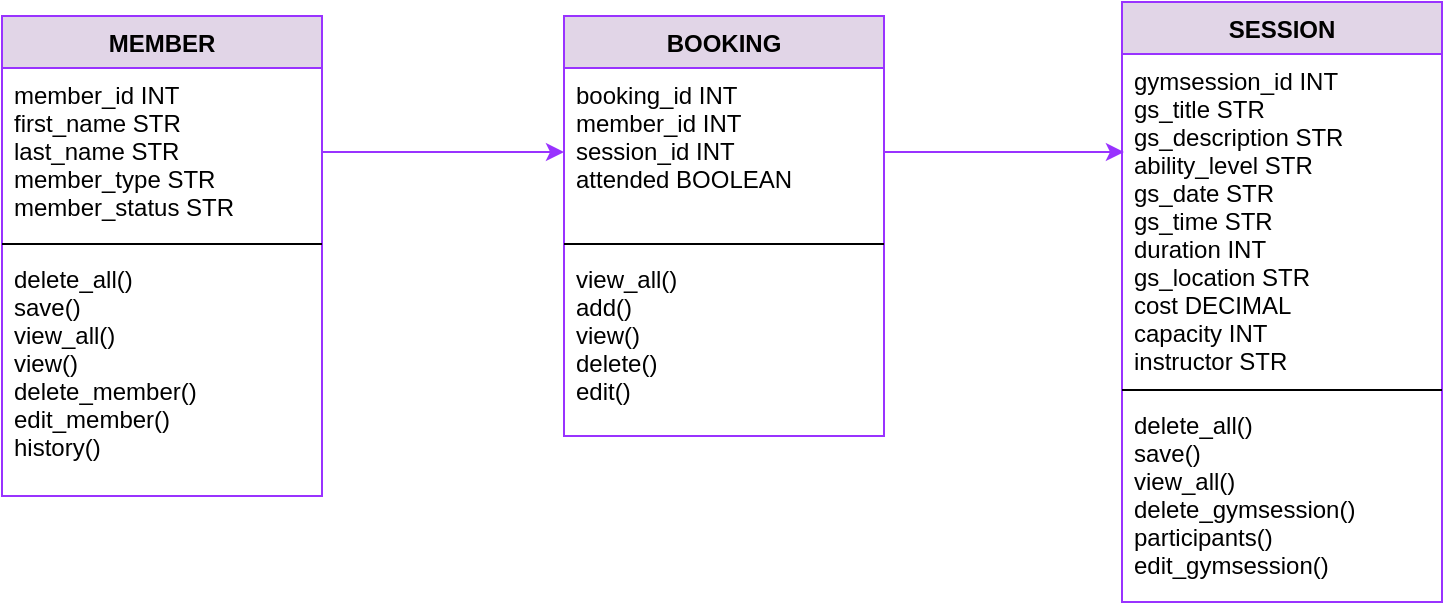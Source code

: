 <mxfile version="14.5.6" type="device"><diagram id="fPTG1AizfmxHgHSCyzeI" name="Page-1"><mxGraphModel dx="1026" dy="514" grid="1" gridSize="10" guides="1" tooltips="1" connect="1" arrows="1" fold="1" page="1" pageScale="1" pageWidth="827" pageHeight="1169" math="0" shadow="0"><root><mxCell id="0"/><mxCell id="1" parent="0"/><mxCell id="mBYLkwpks0d8XWAlaIQU-1" value="MEMBER" style="swimlane;fontStyle=1;align=center;verticalAlign=top;childLayout=stackLayout;horizontal=1;startSize=26;horizontalStack=0;resizeParent=1;resizeParentMax=0;resizeLast=0;collapsible=1;marginBottom=0;fillColor=#e1d5e7;strokeColor=#9933FF;" parent="1" vertex="1"><mxGeometry x="40" y="60" width="160" height="240" as="geometry"/></mxCell><mxCell id="mBYLkwpks0d8XWAlaIQU-2" value="member_id INT&#10;first_name STR&#10;last_name STR&#10;member_type STR&#10;member_status STR" style="text;strokeColor=none;fillColor=none;align=left;verticalAlign=top;spacingLeft=4;spacingRight=4;overflow=hidden;rotatable=0;points=[[0,0.5],[1,0.5]];portConstraint=eastwest;" parent="mBYLkwpks0d8XWAlaIQU-1" vertex="1"><mxGeometry y="26" width="160" height="84" as="geometry"/></mxCell><mxCell id="mBYLkwpks0d8XWAlaIQU-3" value="" style="line;strokeWidth=1;fillColor=none;align=left;verticalAlign=middle;spacingTop=-1;spacingLeft=3;spacingRight=3;rotatable=0;labelPosition=right;points=[];portConstraint=eastwest;" parent="mBYLkwpks0d8XWAlaIQU-1" vertex="1"><mxGeometry y="110" width="160" height="8" as="geometry"/></mxCell><mxCell id="mBYLkwpks0d8XWAlaIQU-4" value="delete_all()&#10;save()&#10;view_all()&#10;view()&#10;delete_member()&#10;edit_member()&#10;history()" style="text;strokeColor=none;fillColor=none;align=left;verticalAlign=top;spacingLeft=4;spacingRight=4;overflow=hidden;rotatable=0;points=[[0,0.5],[1,0.5]];portConstraint=eastwest;" parent="mBYLkwpks0d8XWAlaIQU-1" vertex="1"><mxGeometry y="118" width="160" height="122" as="geometry"/></mxCell><mxCell id="mBYLkwpks0d8XWAlaIQU-5" value="BOOKING" style="swimlane;fontStyle=1;align=center;verticalAlign=top;childLayout=stackLayout;horizontal=1;startSize=26;horizontalStack=0;resizeParent=1;resizeParentMax=0;resizeLast=0;collapsible=1;marginBottom=0;fillColor=#e1d5e7;strokeColor=#9933FF;" parent="1" vertex="1"><mxGeometry x="321" y="60" width="160" height="210" as="geometry"/></mxCell><mxCell id="mBYLkwpks0d8XWAlaIQU-6" value="booking_id INT&#10;member_id INT&#10;session_id INT&#10;attended BOOLEAN" style="text;strokeColor=none;fillColor=none;align=left;verticalAlign=top;spacingLeft=4;spacingRight=4;overflow=hidden;rotatable=0;points=[[0,0.5],[1,0.5]];portConstraint=eastwest;" parent="mBYLkwpks0d8XWAlaIQU-5" vertex="1"><mxGeometry y="26" width="160" height="84" as="geometry"/></mxCell><mxCell id="mBYLkwpks0d8XWAlaIQU-7" value="" style="line;strokeWidth=1;fillColor=none;align=left;verticalAlign=middle;spacingTop=-1;spacingLeft=3;spacingRight=3;rotatable=0;labelPosition=right;points=[];portConstraint=eastwest;" parent="mBYLkwpks0d8XWAlaIQU-5" vertex="1"><mxGeometry y="110" width="160" height="8" as="geometry"/></mxCell><mxCell id="mBYLkwpks0d8XWAlaIQU-8" value="view_all()&#10;add()&#10;view()&#10;delete()&#10;edit()" style="text;strokeColor=none;fillColor=none;align=left;verticalAlign=top;spacingLeft=4;spacingRight=4;overflow=hidden;rotatable=0;points=[[0,0.5],[1,0.5]];portConstraint=eastwest;" parent="mBYLkwpks0d8XWAlaIQU-5" vertex="1"><mxGeometry y="118" width="160" height="92" as="geometry"/></mxCell><mxCell id="mBYLkwpks0d8XWAlaIQU-9" value="SESSION" style="swimlane;fontStyle=1;align=center;verticalAlign=top;childLayout=stackLayout;horizontal=1;startSize=26;horizontalStack=0;resizeParent=1;resizeParentMax=0;resizeLast=0;collapsible=1;marginBottom=0;fillColor=#e1d5e7;strokeColor=#9933FF;" parent="1" vertex="1"><mxGeometry x="600" y="53" width="160" height="300" as="geometry"/></mxCell><mxCell id="mBYLkwpks0d8XWAlaIQU-10" value="gymsession_id INT&#10;gs_title STR&#10;gs_description STR&#10;ability_level STR&#10;gs_date STR&#10;gs_time STR&#10;duration INT&#10;gs_location STR&#10;cost DECIMAL&#10;capacity INT&#10;instructor STR&#10;" style="text;strokeColor=none;fillColor=none;align=left;verticalAlign=top;spacingLeft=4;spacingRight=4;overflow=hidden;rotatable=0;points=[[0,0.5],[1,0.5]];portConstraint=eastwest;" parent="mBYLkwpks0d8XWAlaIQU-9" vertex="1"><mxGeometry y="26" width="160" height="164" as="geometry"/></mxCell><mxCell id="mBYLkwpks0d8XWAlaIQU-11" value="" style="line;strokeWidth=1;fillColor=none;align=left;verticalAlign=middle;spacingTop=-1;spacingLeft=3;spacingRight=3;rotatable=0;labelPosition=right;points=[];portConstraint=eastwest;" parent="mBYLkwpks0d8XWAlaIQU-9" vertex="1"><mxGeometry y="190" width="160" height="8" as="geometry"/></mxCell><mxCell id="mBYLkwpks0d8XWAlaIQU-12" value="delete_all()&#10;save()&#10;view_all()&#10;delete_gymsession()&#10;participants()&#10;edit_gymsession()&#10;" style="text;strokeColor=none;fillColor=none;align=left;verticalAlign=top;spacingLeft=4;spacingRight=4;overflow=hidden;rotatable=0;points=[[0,0.5],[1,0.5]];portConstraint=eastwest;" parent="mBYLkwpks0d8XWAlaIQU-9" vertex="1"><mxGeometry y="198" width="160" height="102" as="geometry"/></mxCell><mxCell id="mBYLkwpks0d8XWAlaIQU-18" style="edgeStyle=orthogonalEdgeStyle;rounded=0;orthogonalLoop=1;jettySize=auto;html=1;exitX=1;exitY=0.5;exitDx=0;exitDy=0;entryX=0;entryY=0.5;entryDx=0;entryDy=0;strokeColor=#9933FF;" parent="1" source="mBYLkwpks0d8XWAlaIQU-2" target="mBYLkwpks0d8XWAlaIQU-6" edge="1"><mxGeometry relative="1" as="geometry"/></mxCell><mxCell id="mBYLkwpks0d8XWAlaIQU-19" style="edgeStyle=orthogonalEdgeStyle;rounded=0;orthogonalLoop=1;jettySize=auto;html=1;exitX=1;exitY=0.5;exitDx=0;exitDy=0;entryX=0.006;entryY=0.299;entryDx=0;entryDy=0;entryPerimeter=0;strokeColor=#9933FF;" parent="1" source="mBYLkwpks0d8XWAlaIQU-6" target="mBYLkwpks0d8XWAlaIQU-10" edge="1"><mxGeometry relative="1" as="geometry"/></mxCell></root></mxGraphModel></diagram></mxfile>